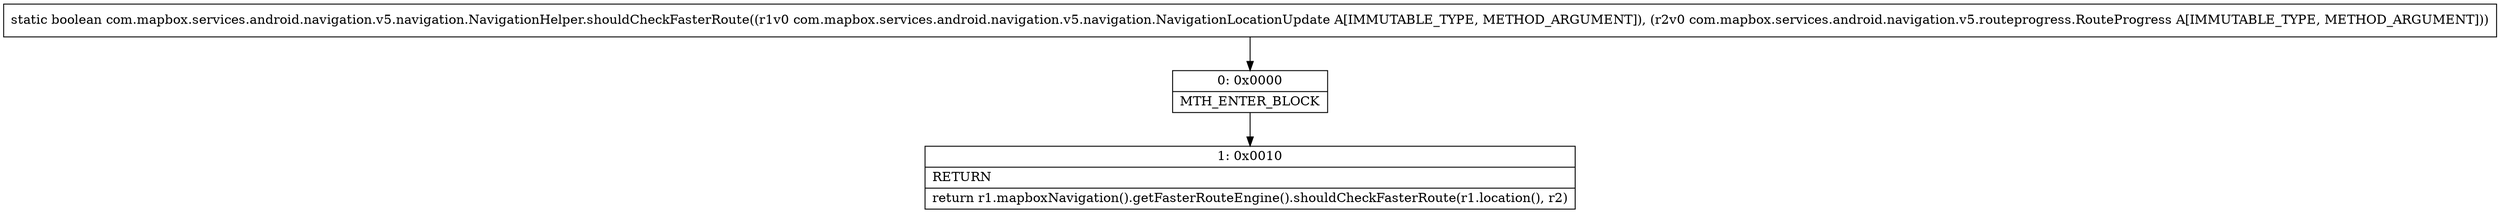 digraph "CFG forcom.mapbox.services.android.navigation.v5.navigation.NavigationHelper.shouldCheckFasterRoute(Lcom\/mapbox\/services\/android\/navigation\/v5\/navigation\/NavigationLocationUpdate;Lcom\/mapbox\/services\/android\/navigation\/v5\/routeprogress\/RouteProgress;)Z" {
Node_0 [shape=record,label="{0\:\ 0x0000|MTH_ENTER_BLOCK\l}"];
Node_1 [shape=record,label="{1\:\ 0x0010|RETURN\l|return r1.mapboxNavigation().getFasterRouteEngine().shouldCheckFasterRoute(r1.location(), r2)\l}"];
MethodNode[shape=record,label="{static boolean com.mapbox.services.android.navigation.v5.navigation.NavigationHelper.shouldCheckFasterRoute((r1v0 com.mapbox.services.android.navigation.v5.navigation.NavigationLocationUpdate A[IMMUTABLE_TYPE, METHOD_ARGUMENT]), (r2v0 com.mapbox.services.android.navigation.v5.routeprogress.RouteProgress A[IMMUTABLE_TYPE, METHOD_ARGUMENT])) }"];
MethodNode -> Node_0;
Node_0 -> Node_1;
}

